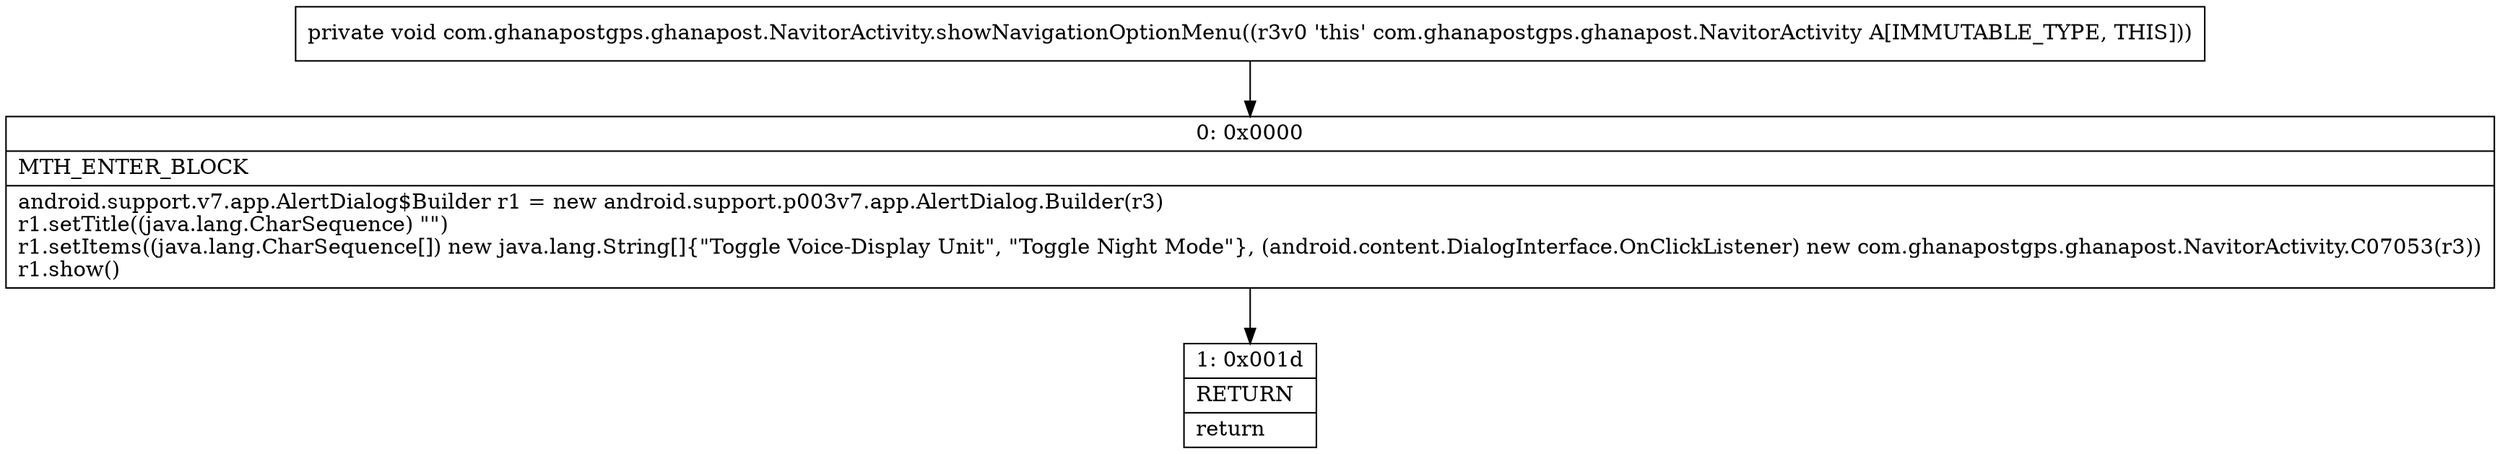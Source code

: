 digraph "CFG forcom.ghanapostgps.ghanapost.NavitorActivity.showNavigationOptionMenu()V" {
Node_0 [shape=record,label="{0\:\ 0x0000|MTH_ENTER_BLOCK\l|android.support.v7.app.AlertDialog$Builder r1 = new android.support.p003v7.app.AlertDialog.Builder(r3)\lr1.setTitle((java.lang.CharSequence) \"\")\lr1.setItems((java.lang.CharSequence[]) new java.lang.String[]\{\"Toggle Voice\-Display Unit\", \"Toggle Night Mode\"\}, (android.content.DialogInterface.OnClickListener) new com.ghanapostgps.ghanapost.NavitorActivity.C07053(r3))\lr1.show()\l}"];
Node_1 [shape=record,label="{1\:\ 0x001d|RETURN\l|return\l}"];
MethodNode[shape=record,label="{private void com.ghanapostgps.ghanapost.NavitorActivity.showNavigationOptionMenu((r3v0 'this' com.ghanapostgps.ghanapost.NavitorActivity A[IMMUTABLE_TYPE, THIS])) }"];
MethodNode -> Node_0;
Node_0 -> Node_1;
}

